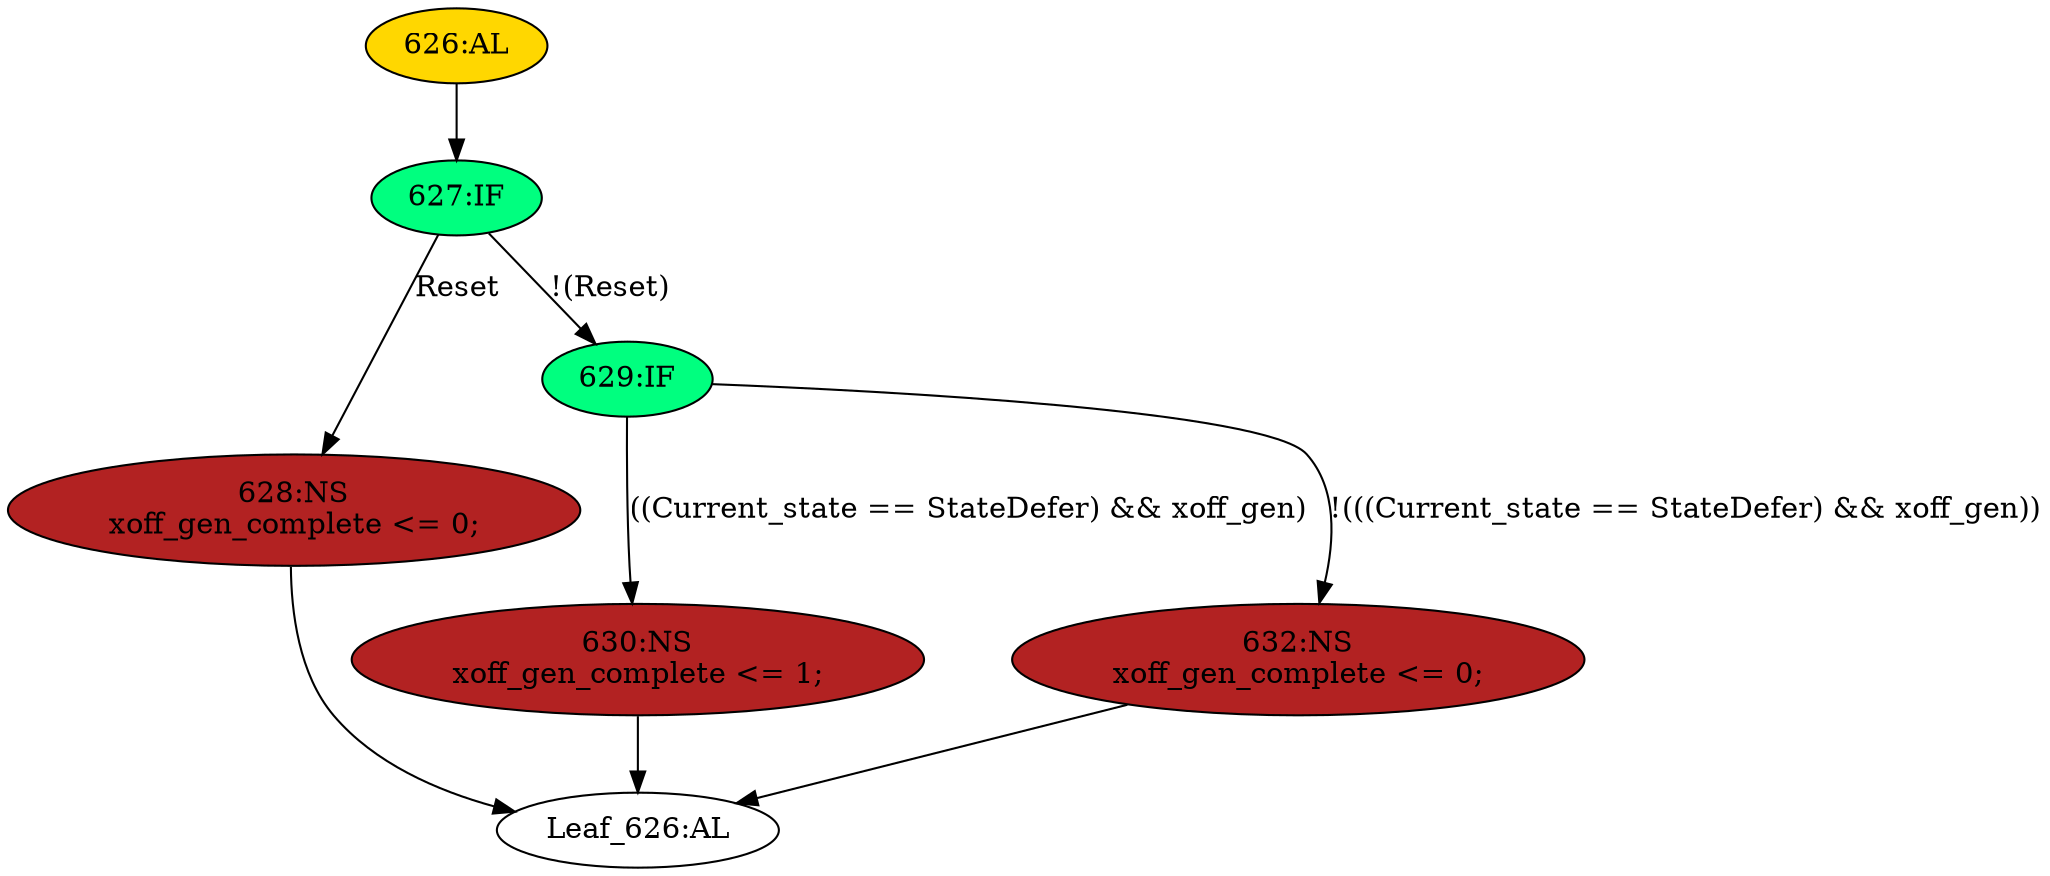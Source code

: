 strict digraph "" {
	node [label="\N"];
	"626:AL"	 [ast="<pyverilog.vparser.ast.Always object at 0x7f104a587b50>",
		clk_sens=True,
		fillcolor=gold,
		label="626:AL",
		sens="['Clk', 'Reset']",
		statements="[]",
		style=filled,
		typ=Always,
		use_var="['Reset', 'xoff_gen', 'StateDefer', 'Current_state']"];
	"627:IF"	 [ast="<pyverilog.vparser.ast.IfStatement object at 0x7f104a587cd0>",
		fillcolor=springgreen,
		label="627:IF",
		statements="[]",
		style=filled,
		typ=IfStatement];
	"626:AL" -> "627:IF"	 [cond="[]",
		lineno=None];
	"Leaf_626:AL"	 [def_var="['xoff_gen_complete']",
		label="Leaf_626:AL"];
	"628:NS"	 [ast="<pyverilog.vparser.ast.NonblockingSubstitution object at 0x7f104a5111d0>",
		fillcolor=firebrick,
		label="628:NS
xoff_gen_complete <= 0;",
		statements="[<pyverilog.vparser.ast.NonblockingSubstitution object at 0x7f104a5111d0>]",
		style=filled,
		typ=NonblockingSubstitution];
	"627:IF" -> "628:NS"	 [cond="['Reset']",
		label=Reset,
		lineno=627];
	"629:IF"	 [ast="<pyverilog.vparser.ast.IfStatement object at 0x7f104a587d10>",
		fillcolor=springgreen,
		label="629:IF",
		statements="[]",
		style=filled,
		typ=IfStatement];
	"627:IF" -> "629:IF"	 [cond="['Reset']",
		label="!(Reset)",
		lineno=627];
	"628:NS" -> "Leaf_626:AL"	 [cond="[]",
		lineno=None];
	"630:NS"	 [ast="<pyverilog.vparser.ast.NonblockingSubstitution object at 0x7f104a587ed0>",
		fillcolor=firebrick,
		label="630:NS
xoff_gen_complete <= 1;",
		statements="[<pyverilog.vparser.ast.NonblockingSubstitution object at 0x7f104a587ed0>]",
		style=filled,
		typ=NonblockingSubstitution];
	"630:NS" -> "Leaf_626:AL"	 [cond="[]",
		lineno=None];
	"632:NS"	 [ast="<pyverilog.vparser.ast.NonblockingSubstitution object at 0x7f104a587d50>",
		fillcolor=firebrick,
		label="632:NS
xoff_gen_complete <= 0;",
		statements="[<pyverilog.vparser.ast.NonblockingSubstitution object at 0x7f104a587d50>]",
		style=filled,
		typ=NonblockingSubstitution];
	"632:NS" -> "Leaf_626:AL"	 [cond="[]",
		lineno=None];
	"629:IF" -> "630:NS"	 [cond="['Current_state', 'StateDefer', 'xoff_gen']",
		label="((Current_state == StateDefer) && xoff_gen)",
		lineno=629];
	"629:IF" -> "632:NS"	 [cond="['Current_state', 'StateDefer', 'xoff_gen']",
		label="!(((Current_state == StateDefer) && xoff_gen))",
		lineno=629];
}

